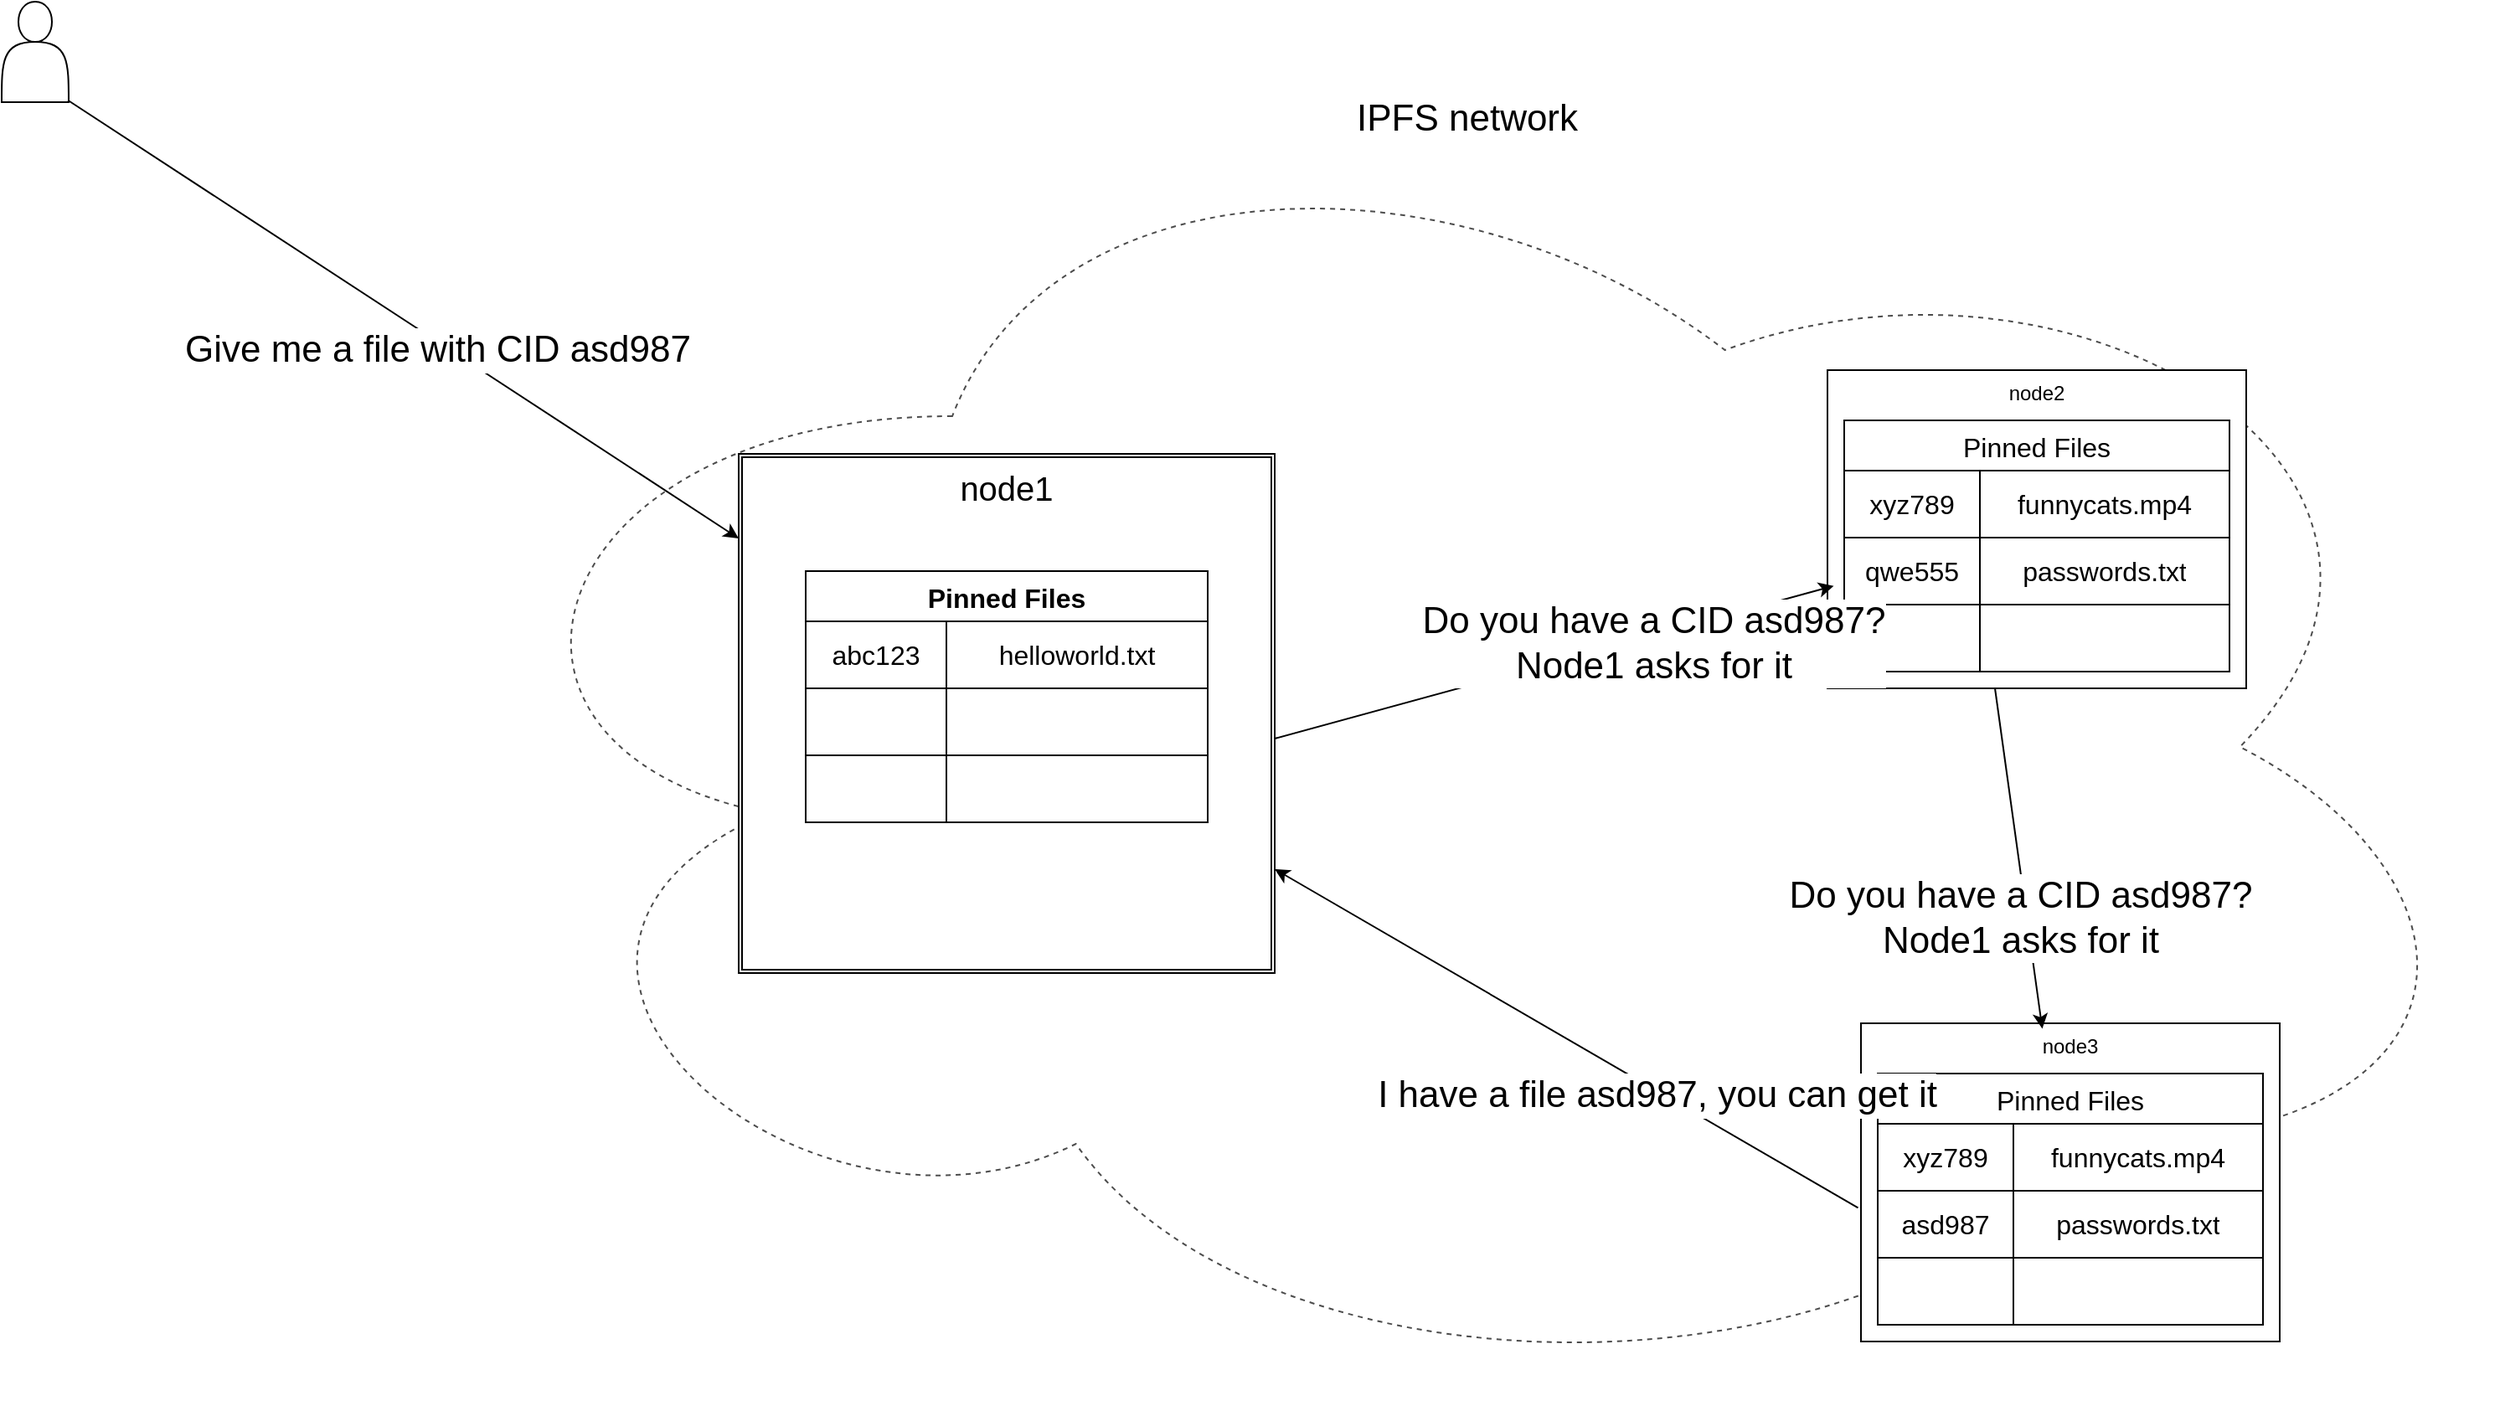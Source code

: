 <mxfile version="26.0.10">
  <diagram name="Page-1" id="5d7acffa-a066-3a61-03fe-96351882024d">
    <mxGraphModel dx="2534" dy="1651" grid="1" gridSize="10" guides="1" tooltips="1" connect="1" arrows="1" fold="1" page="1" pageScale="1" pageWidth="1100" pageHeight="850" background="#ffffff" math="0" shadow="0">
      <root>
        <mxCell id="0" />
        <mxCell id="1" parent="0" />
        <mxCell id="QfacBQKaahASg-ri2pV1-7" value="IPFS network" style="ellipse;shape=cloud;whiteSpace=wrap;html=1;fontSize=22;verticalAlign=top;align=center;opacity=70;dashed=1;" parent="1" vertex="1">
          <mxGeometry x="190" width="1230" height="790" as="geometry" />
        </mxCell>
        <mxCell id="QfacBQKaahASg-ri2pV1-25" value="node1" style="shape=ext;double=1;rounded=0;whiteSpace=wrap;html=1;fontSize=20;verticalAlign=top;" parent="1" vertex="1">
          <mxGeometry x="370" y="220" width="320" height="310" as="geometry" />
        </mxCell>
        <mxCell id="QfacBQKaahASg-ri2pV1-26" value="Pinned Files" style="shape=table;startSize=30;container=1;collapsible=0;childLayout=tableLayout;strokeColor=default;fontSize=16;align=center;fontStyle=1" parent="1" vertex="1">
          <mxGeometry x="410" y="290" width="240" height="150" as="geometry" />
        </mxCell>
        <mxCell id="QfacBQKaahASg-ri2pV1-27" value="" style="shape=tableRow;horizontal=0;startSize=0;swimlaneHead=0;swimlaneBody=0;strokeColor=inherit;top=0;left=0;bottom=0;right=0;collapsible=0;dropTarget=0;fillColor=none;points=[[0,0.5],[1,0.5]];portConstraint=eastwest;fontSize=16;" parent="QfacBQKaahASg-ri2pV1-26" vertex="1">
          <mxGeometry y="30" width="240" height="40" as="geometry" />
        </mxCell>
        <mxCell id="QfacBQKaahASg-ri2pV1-28" value="abc123" style="shape=partialRectangle;html=1;whiteSpace=wrap;connectable=0;strokeColor=inherit;overflow=hidden;fillColor=none;top=0;left=0;bottom=0;right=0;pointerEvents=1;fontSize=16;" parent="QfacBQKaahASg-ri2pV1-27" vertex="1">
          <mxGeometry width="84" height="40" as="geometry">
            <mxRectangle width="84" height="40" as="alternateBounds" />
          </mxGeometry>
        </mxCell>
        <mxCell id="QfacBQKaahASg-ri2pV1-29" value="&lt;div align=&quot;center&quot;&gt;helloworld.txt&lt;/div&gt;" style="shape=partialRectangle;html=1;whiteSpace=wrap;connectable=0;strokeColor=inherit;overflow=hidden;fillColor=none;top=0;left=0;bottom=0;right=0;pointerEvents=1;fontSize=16;align=center;" parent="QfacBQKaahASg-ri2pV1-27" vertex="1">
          <mxGeometry x="84" width="156" height="40" as="geometry">
            <mxRectangle width="156" height="40" as="alternateBounds" />
          </mxGeometry>
        </mxCell>
        <mxCell id="QfacBQKaahASg-ri2pV1-31" value="" style="shape=tableRow;horizontal=0;startSize=0;swimlaneHead=0;swimlaneBody=0;strokeColor=inherit;top=0;left=0;bottom=0;right=0;collapsible=0;dropTarget=0;fillColor=none;points=[[0,0.5],[1,0.5]];portConstraint=eastwest;fontSize=16;" parent="QfacBQKaahASg-ri2pV1-26" vertex="1">
          <mxGeometry y="70" width="240" height="40" as="geometry" />
        </mxCell>
        <mxCell id="QfacBQKaahASg-ri2pV1-32" value="" style="shape=partialRectangle;html=1;whiteSpace=wrap;connectable=0;strokeColor=inherit;overflow=hidden;fillColor=none;top=0;left=0;bottom=0;right=0;pointerEvents=1;fontSize=16;" parent="QfacBQKaahASg-ri2pV1-31" vertex="1">
          <mxGeometry width="84" height="40" as="geometry">
            <mxRectangle width="84" height="40" as="alternateBounds" />
          </mxGeometry>
        </mxCell>
        <mxCell id="QfacBQKaahASg-ri2pV1-33" value="" style="shape=partialRectangle;html=1;whiteSpace=wrap;connectable=0;strokeColor=inherit;overflow=hidden;fillColor=none;top=0;left=0;bottom=0;right=0;pointerEvents=1;fontSize=16;" parent="QfacBQKaahASg-ri2pV1-31" vertex="1">
          <mxGeometry x="84" width="156" height="40" as="geometry">
            <mxRectangle width="156" height="40" as="alternateBounds" />
          </mxGeometry>
        </mxCell>
        <mxCell id="QfacBQKaahASg-ri2pV1-35" value="" style="shape=tableRow;horizontal=0;startSize=0;swimlaneHead=0;swimlaneBody=0;strokeColor=inherit;top=0;left=0;bottom=0;right=0;collapsible=0;dropTarget=0;fillColor=none;points=[[0,0.5],[1,0.5]];portConstraint=eastwest;fontSize=16;" parent="QfacBQKaahASg-ri2pV1-26" vertex="1">
          <mxGeometry y="110" width="240" height="40" as="geometry" />
        </mxCell>
        <mxCell id="QfacBQKaahASg-ri2pV1-36" value="" style="shape=partialRectangle;html=1;whiteSpace=wrap;connectable=0;strokeColor=inherit;overflow=hidden;fillColor=none;top=0;left=0;bottom=0;right=0;pointerEvents=1;fontSize=16;" parent="QfacBQKaahASg-ri2pV1-35" vertex="1">
          <mxGeometry width="84" height="40" as="geometry">
            <mxRectangle width="84" height="40" as="alternateBounds" />
          </mxGeometry>
        </mxCell>
        <mxCell id="QfacBQKaahASg-ri2pV1-37" value="" style="shape=partialRectangle;html=1;whiteSpace=wrap;connectable=0;strokeColor=inherit;overflow=hidden;fillColor=none;top=0;left=0;bottom=0;right=0;pointerEvents=1;fontSize=16;" parent="QfacBQKaahASg-ri2pV1-35" vertex="1">
          <mxGeometry x="84" width="156" height="40" as="geometry">
            <mxRectangle width="156" height="40" as="alternateBounds" />
          </mxGeometry>
        </mxCell>
        <mxCell id="QfacBQKaahASg-ri2pV1-56" value="node2" style="rounded=0;whiteSpace=wrap;html=1;verticalAlign=top;" parent="1" vertex="1">
          <mxGeometry x="1020" y="170" width="250" height="190" as="geometry" />
        </mxCell>
        <mxCell id="QfacBQKaahASg-ri2pV1-57" value="Pinned Files" style="shape=table;startSize=30;container=1;collapsible=0;childLayout=tableLayout;strokeColor=default;fontSize=16;align=center;" parent="1" vertex="1">
          <mxGeometry x="1030" y="200" width="230" height="150" as="geometry" />
        </mxCell>
        <mxCell id="QfacBQKaahASg-ri2pV1-58" value="" style="shape=tableRow;horizontal=0;startSize=0;swimlaneHead=0;swimlaneBody=0;strokeColor=inherit;top=0;left=0;bottom=0;right=0;collapsible=0;dropTarget=0;fillColor=none;points=[[0,0.5],[1,0.5]];portConstraint=eastwest;fontSize=16;" parent="QfacBQKaahASg-ri2pV1-57" vertex="1">
          <mxGeometry y="30" width="230" height="40" as="geometry" />
        </mxCell>
        <mxCell id="QfacBQKaahASg-ri2pV1-59" value="xyz789" style="shape=partialRectangle;html=1;whiteSpace=wrap;connectable=0;strokeColor=inherit;overflow=hidden;fillColor=none;top=0;left=0;bottom=0;right=0;pointerEvents=1;fontSize=16;" parent="QfacBQKaahASg-ri2pV1-58" vertex="1">
          <mxGeometry width="81" height="40" as="geometry">
            <mxRectangle width="81" height="40" as="alternateBounds" />
          </mxGeometry>
        </mxCell>
        <mxCell id="QfacBQKaahASg-ri2pV1-60" value="&lt;div&gt;funnycats.mp4&lt;/div&gt;" style="shape=partialRectangle;html=1;whiteSpace=wrap;connectable=0;strokeColor=inherit;overflow=hidden;fillColor=none;top=0;left=0;bottom=0;right=0;pointerEvents=1;fontSize=16;align=center;" parent="QfacBQKaahASg-ri2pV1-58" vertex="1">
          <mxGeometry x="81" width="149" height="40" as="geometry">
            <mxRectangle width="149" height="40" as="alternateBounds" />
          </mxGeometry>
        </mxCell>
        <mxCell id="QfacBQKaahASg-ri2pV1-61" value="" style="shape=tableRow;horizontal=0;startSize=0;swimlaneHead=0;swimlaneBody=0;strokeColor=inherit;top=0;left=0;bottom=0;right=0;collapsible=0;dropTarget=0;fillColor=none;points=[[0,0.5],[1,0.5]];portConstraint=eastwest;fontSize=16;" parent="QfacBQKaahASg-ri2pV1-57" vertex="1">
          <mxGeometry y="70" width="230" height="40" as="geometry" />
        </mxCell>
        <mxCell id="QfacBQKaahASg-ri2pV1-62" value="qwe555" style="shape=partialRectangle;html=1;whiteSpace=wrap;connectable=0;strokeColor=inherit;overflow=hidden;fillColor=none;top=0;left=0;bottom=0;right=0;pointerEvents=1;fontSize=16;" parent="QfacBQKaahASg-ri2pV1-61" vertex="1">
          <mxGeometry width="81" height="40" as="geometry">
            <mxRectangle width="81" height="40" as="alternateBounds" />
          </mxGeometry>
        </mxCell>
        <mxCell id="QfacBQKaahASg-ri2pV1-63" value="passwords.txt" style="shape=partialRectangle;html=1;whiteSpace=wrap;connectable=0;strokeColor=inherit;overflow=hidden;fillColor=none;top=0;left=0;bottom=0;right=0;pointerEvents=1;fontSize=16;" parent="QfacBQKaahASg-ri2pV1-61" vertex="1">
          <mxGeometry x="81" width="149" height="40" as="geometry">
            <mxRectangle width="149" height="40" as="alternateBounds" />
          </mxGeometry>
        </mxCell>
        <mxCell id="QfacBQKaahASg-ri2pV1-64" value="" style="shape=tableRow;horizontal=0;startSize=0;swimlaneHead=0;swimlaneBody=0;strokeColor=inherit;top=0;left=0;bottom=0;right=0;collapsible=0;dropTarget=0;fillColor=none;points=[[0,0.5],[1,0.5]];portConstraint=eastwest;fontSize=16;" parent="QfacBQKaahASg-ri2pV1-57" vertex="1">
          <mxGeometry y="110" width="230" height="40" as="geometry" />
        </mxCell>
        <mxCell id="QfacBQKaahASg-ri2pV1-65" value="" style="shape=partialRectangle;html=1;whiteSpace=wrap;connectable=0;strokeColor=inherit;overflow=hidden;fillColor=none;top=0;left=0;bottom=0;right=0;pointerEvents=1;fontSize=16;" parent="QfacBQKaahASg-ri2pV1-64" vertex="1">
          <mxGeometry width="81" height="40" as="geometry">
            <mxRectangle width="81" height="40" as="alternateBounds" />
          </mxGeometry>
        </mxCell>
        <mxCell id="QfacBQKaahASg-ri2pV1-66" value="" style="shape=partialRectangle;html=1;whiteSpace=wrap;connectable=0;strokeColor=inherit;overflow=hidden;fillColor=none;top=0;left=0;bottom=0;right=0;pointerEvents=1;fontSize=16;" parent="QfacBQKaahASg-ri2pV1-64" vertex="1">
          <mxGeometry x="81" width="149" height="40" as="geometry">
            <mxRectangle width="149" height="40" as="alternateBounds" />
          </mxGeometry>
        </mxCell>
        <mxCell id="QfacBQKaahASg-ri2pV1-67" value="node3" style="rounded=0;whiteSpace=wrap;html=1;verticalAlign=top;" parent="1" vertex="1">
          <mxGeometry x="1040" y="560" width="250" height="190" as="geometry" />
        </mxCell>
        <mxCell id="QfacBQKaahASg-ri2pV1-68" value="Pinned Files" style="shape=table;startSize=30;container=1;collapsible=0;childLayout=tableLayout;strokeColor=default;fontSize=16;align=center;" parent="1" vertex="1">
          <mxGeometry x="1050" y="590" width="230" height="150" as="geometry" />
        </mxCell>
        <mxCell id="QfacBQKaahASg-ri2pV1-69" value="" style="shape=tableRow;horizontal=0;startSize=0;swimlaneHead=0;swimlaneBody=0;strokeColor=inherit;top=0;left=0;bottom=0;right=0;collapsible=0;dropTarget=0;fillColor=none;points=[[0,0.5],[1,0.5]];portConstraint=eastwest;fontSize=16;" parent="QfacBQKaahASg-ri2pV1-68" vertex="1">
          <mxGeometry y="30" width="230" height="40" as="geometry" />
        </mxCell>
        <mxCell id="QfacBQKaahASg-ri2pV1-70" value="xyz789" style="shape=partialRectangle;html=1;whiteSpace=wrap;connectable=0;strokeColor=inherit;overflow=hidden;fillColor=none;top=0;left=0;bottom=0;right=0;pointerEvents=1;fontSize=16;" parent="QfacBQKaahASg-ri2pV1-69" vertex="1">
          <mxGeometry width="81" height="40" as="geometry">
            <mxRectangle width="81" height="40" as="alternateBounds" />
          </mxGeometry>
        </mxCell>
        <mxCell id="QfacBQKaahASg-ri2pV1-71" value="&lt;div&gt;funnycats.mp4&lt;/div&gt;" style="shape=partialRectangle;html=1;whiteSpace=wrap;connectable=0;strokeColor=inherit;overflow=hidden;fillColor=none;top=0;left=0;bottom=0;right=0;pointerEvents=1;fontSize=16;align=center;" parent="QfacBQKaahASg-ri2pV1-69" vertex="1">
          <mxGeometry x="81" width="149" height="40" as="geometry">
            <mxRectangle width="149" height="40" as="alternateBounds" />
          </mxGeometry>
        </mxCell>
        <mxCell id="QfacBQKaahASg-ri2pV1-72" value="" style="shape=tableRow;horizontal=0;startSize=0;swimlaneHead=0;swimlaneBody=0;strokeColor=inherit;top=0;left=0;bottom=0;right=0;collapsible=0;dropTarget=0;fillColor=none;points=[[0,0.5],[1,0.5]];portConstraint=eastwest;fontSize=16;" parent="QfacBQKaahASg-ri2pV1-68" vertex="1">
          <mxGeometry y="70" width="230" height="40" as="geometry" />
        </mxCell>
        <mxCell id="QfacBQKaahASg-ri2pV1-73" value="asd987" style="shape=partialRectangle;html=1;whiteSpace=wrap;connectable=0;strokeColor=inherit;overflow=hidden;fillColor=none;top=0;left=0;bottom=0;right=0;pointerEvents=1;fontSize=16;" parent="QfacBQKaahASg-ri2pV1-72" vertex="1">
          <mxGeometry width="81" height="40" as="geometry">
            <mxRectangle width="81" height="40" as="alternateBounds" />
          </mxGeometry>
        </mxCell>
        <mxCell id="QfacBQKaahASg-ri2pV1-74" value="passwords.txt" style="shape=partialRectangle;html=1;whiteSpace=wrap;connectable=0;strokeColor=inherit;overflow=hidden;fillColor=none;top=0;left=0;bottom=0;right=0;pointerEvents=1;fontSize=16;" parent="QfacBQKaahASg-ri2pV1-72" vertex="1">
          <mxGeometry x="81" width="149" height="40" as="geometry">
            <mxRectangle width="149" height="40" as="alternateBounds" />
          </mxGeometry>
        </mxCell>
        <mxCell id="QfacBQKaahASg-ri2pV1-75" value="" style="shape=tableRow;horizontal=0;startSize=0;swimlaneHead=0;swimlaneBody=0;strokeColor=inherit;top=0;left=0;bottom=0;right=0;collapsible=0;dropTarget=0;fillColor=none;points=[[0,0.5],[1,0.5]];portConstraint=eastwest;fontSize=16;" parent="QfacBQKaahASg-ri2pV1-68" vertex="1">
          <mxGeometry y="110" width="230" height="40" as="geometry" />
        </mxCell>
        <mxCell id="QfacBQKaahASg-ri2pV1-76" value="" style="shape=partialRectangle;html=1;whiteSpace=wrap;connectable=0;strokeColor=inherit;overflow=hidden;fillColor=none;top=0;left=0;bottom=0;right=0;pointerEvents=1;fontSize=16;" parent="QfacBQKaahASg-ri2pV1-75" vertex="1">
          <mxGeometry width="81" height="40" as="geometry">
            <mxRectangle width="81" height="40" as="alternateBounds" />
          </mxGeometry>
        </mxCell>
        <mxCell id="QfacBQKaahASg-ri2pV1-77" value="" style="shape=partialRectangle;html=1;whiteSpace=wrap;connectable=0;strokeColor=inherit;overflow=hidden;fillColor=none;top=0;left=0;bottom=0;right=0;pointerEvents=1;fontSize=16;" parent="QfacBQKaahASg-ri2pV1-75" vertex="1">
          <mxGeometry x="81" width="149" height="40" as="geometry">
            <mxRectangle width="149" height="40" as="alternateBounds" />
          </mxGeometry>
        </mxCell>
        <mxCell id="VGfad2fMcxde9P8pyP5t-1" value="" style="shape=actor;whiteSpace=wrap;html=1;" parent="1" vertex="1">
          <mxGeometry x="-70" y="-50" width="40" height="60" as="geometry" />
        </mxCell>
        <mxCell id="VGfad2fMcxde9P8pyP5t-3" value="" style="endArrow=classic;html=1;rounded=0;exitX=0.989;exitY=0.981;exitDx=0;exitDy=0;exitPerimeter=0;fontSize=22;" parent="1" source="VGfad2fMcxde9P8pyP5t-1" target="QfacBQKaahASg-ri2pV1-25" edge="1">
          <mxGeometry width="50" height="50" relative="1" as="geometry">
            <mxPoint x="820" y="480" as="sourcePoint" />
            <mxPoint x="870" y="430" as="targetPoint" />
          </mxGeometry>
        </mxCell>
        <mxCell id="VGfad2fMcxde9P8pyP5t-4" value="&lt;div&gt;Give me a file with CID asd987&lt;/div&gt;" style="edgeLabel;html=1;align=center;verticalAlign=middle;resizable=0;points=[];fontSize=22;" parent="VGfad2fMcxde9P8pyP5t-3" vertex="1" connectable="0">
          <mxGeometry x="0.11" y="-4" relative="1" as="geometry">
            <mxPoint as="offset" />
          </mxGeometry>
        </mxCell>
        <mxCell id="VGfad2fMcxde9P8pyP5t-7" value="" style="endArrow=classic;html=1;rounded=0;entryX=0.015;entryY=0.678;entryDx=0;entryDy=0;entryPerimeter=0;" parent="1" target="QfacBQKaahASg-ri2pV1-56" edge="1">
          <mxGeometry width="50" height="50" relative="1" as="geometry">
            <mxPoint x="690" y="390" as="sourcePoint" />
            <mxPoint x="870" y="430" as="targetPoint" />
          </mxGeometry>
        </mxCell>
        <mxCell id="VGfad2fMcxde9P8pyP5t-8" value="&lt;div&gt;Do you have a CID asd987?&lt;/div&gt;&lt;div&gt;Node1 asks for it&lt;/div&gt;" style="edgeLabel;html=1;align=center;verticalAlign=middle;resizable=0;points=[];fontSize=22;" parent="VGfad2fMcxde9P8pyP5t-7" vertex="1" connectable="0">
          <mxGeometry x="0.344" y="-4" relative="1" as="geometry">
            <mxPoint as="offset" />
          </mxGeometry>
        </mxCell>
        <mxCell id="VGfad2fMcxde9P8pyP5t-9" value="" style="endArrow=classic;html=1;rounded=0;entryX=0.433;entryY=0.017;entryDx=0;entryDy=0;entryPerimeter=0;exitX=0.4;exitY=1;exitDx=0;exitDy=0;exitPerimeter=0;" parent="1" source="QfacBQKaahASg-ri2pV1-56" target="QfacBQKaahASg-ri2pV1-67" edge="1">
          <mxGeometry width="50" height="50" relative="1" as="geometry">
            <mxPoint x="700" y="400" as="sourcePoint" />
            <mxPoint x="1034" y="309" as="targetPoint" />
          </mxGeometry>
        </mxCell>
        <mxCell id="VGfad2fMcxde9P8pyP5t-10" value="&lt;div&gt;Do you have a CID asd987?&lt;/div&gt;&lt;div&gt;Node1 asks for it&lt;/div&gt;" style="edgeLabel;html=1;align=center;verticalAlign=middle;resizable=0;points=[];fontSize=22;" parent="VGfad2fMcxde9P8pyP5t-9" vertex="1" connectable="0">
          <mxGeometry x="0.344" y="-4" relative="1" as="geometry">
            <mxPoint as="offset" />
          </mxGeometry>
        </mxCell>
        <mxCell id="VGfad2fMcxde9P8pyP5t-11" value="" style="endArrow=classic;html=1;rounded=0;exitX=-0.007;exitY=0.58;exitDx=0;exitDy=0;exitPerimeter=0;" parent="1" source="QfacBQKaahASg-ri2pV1-67" target="QfacBQKaahASg-ri2pV1-25" edge="1">
          <mxGeometry width="50" height="50" relative="1" as="geometry">
            <mxPoint x="820" y="480" as="sourcePoint" />
            <mxPoint x="870" y="430" as="targetPoint" />
          </mxGeometry>
        </mxCell>
        <mxCell id="VGfad2fMcxde9P8pyP5t-12" value="I have a file asd987, you can get it" style="edgeLabel;html=1;align=center;verticalAlign=middle;resizable=0;points=[];fontSize=22;" parent="VGfad2fMcxde9P8pyP5t-11" vertex="1" connectable="0">
          <mxGeometry x="-0.311" y="2" relative="1" as="geometry">
            <mxPoint as="offset" />
          </mxGeometry>
        </mxCell>
      </root>
    </mxGraphModel>
  </diagram>
</mxfile>
